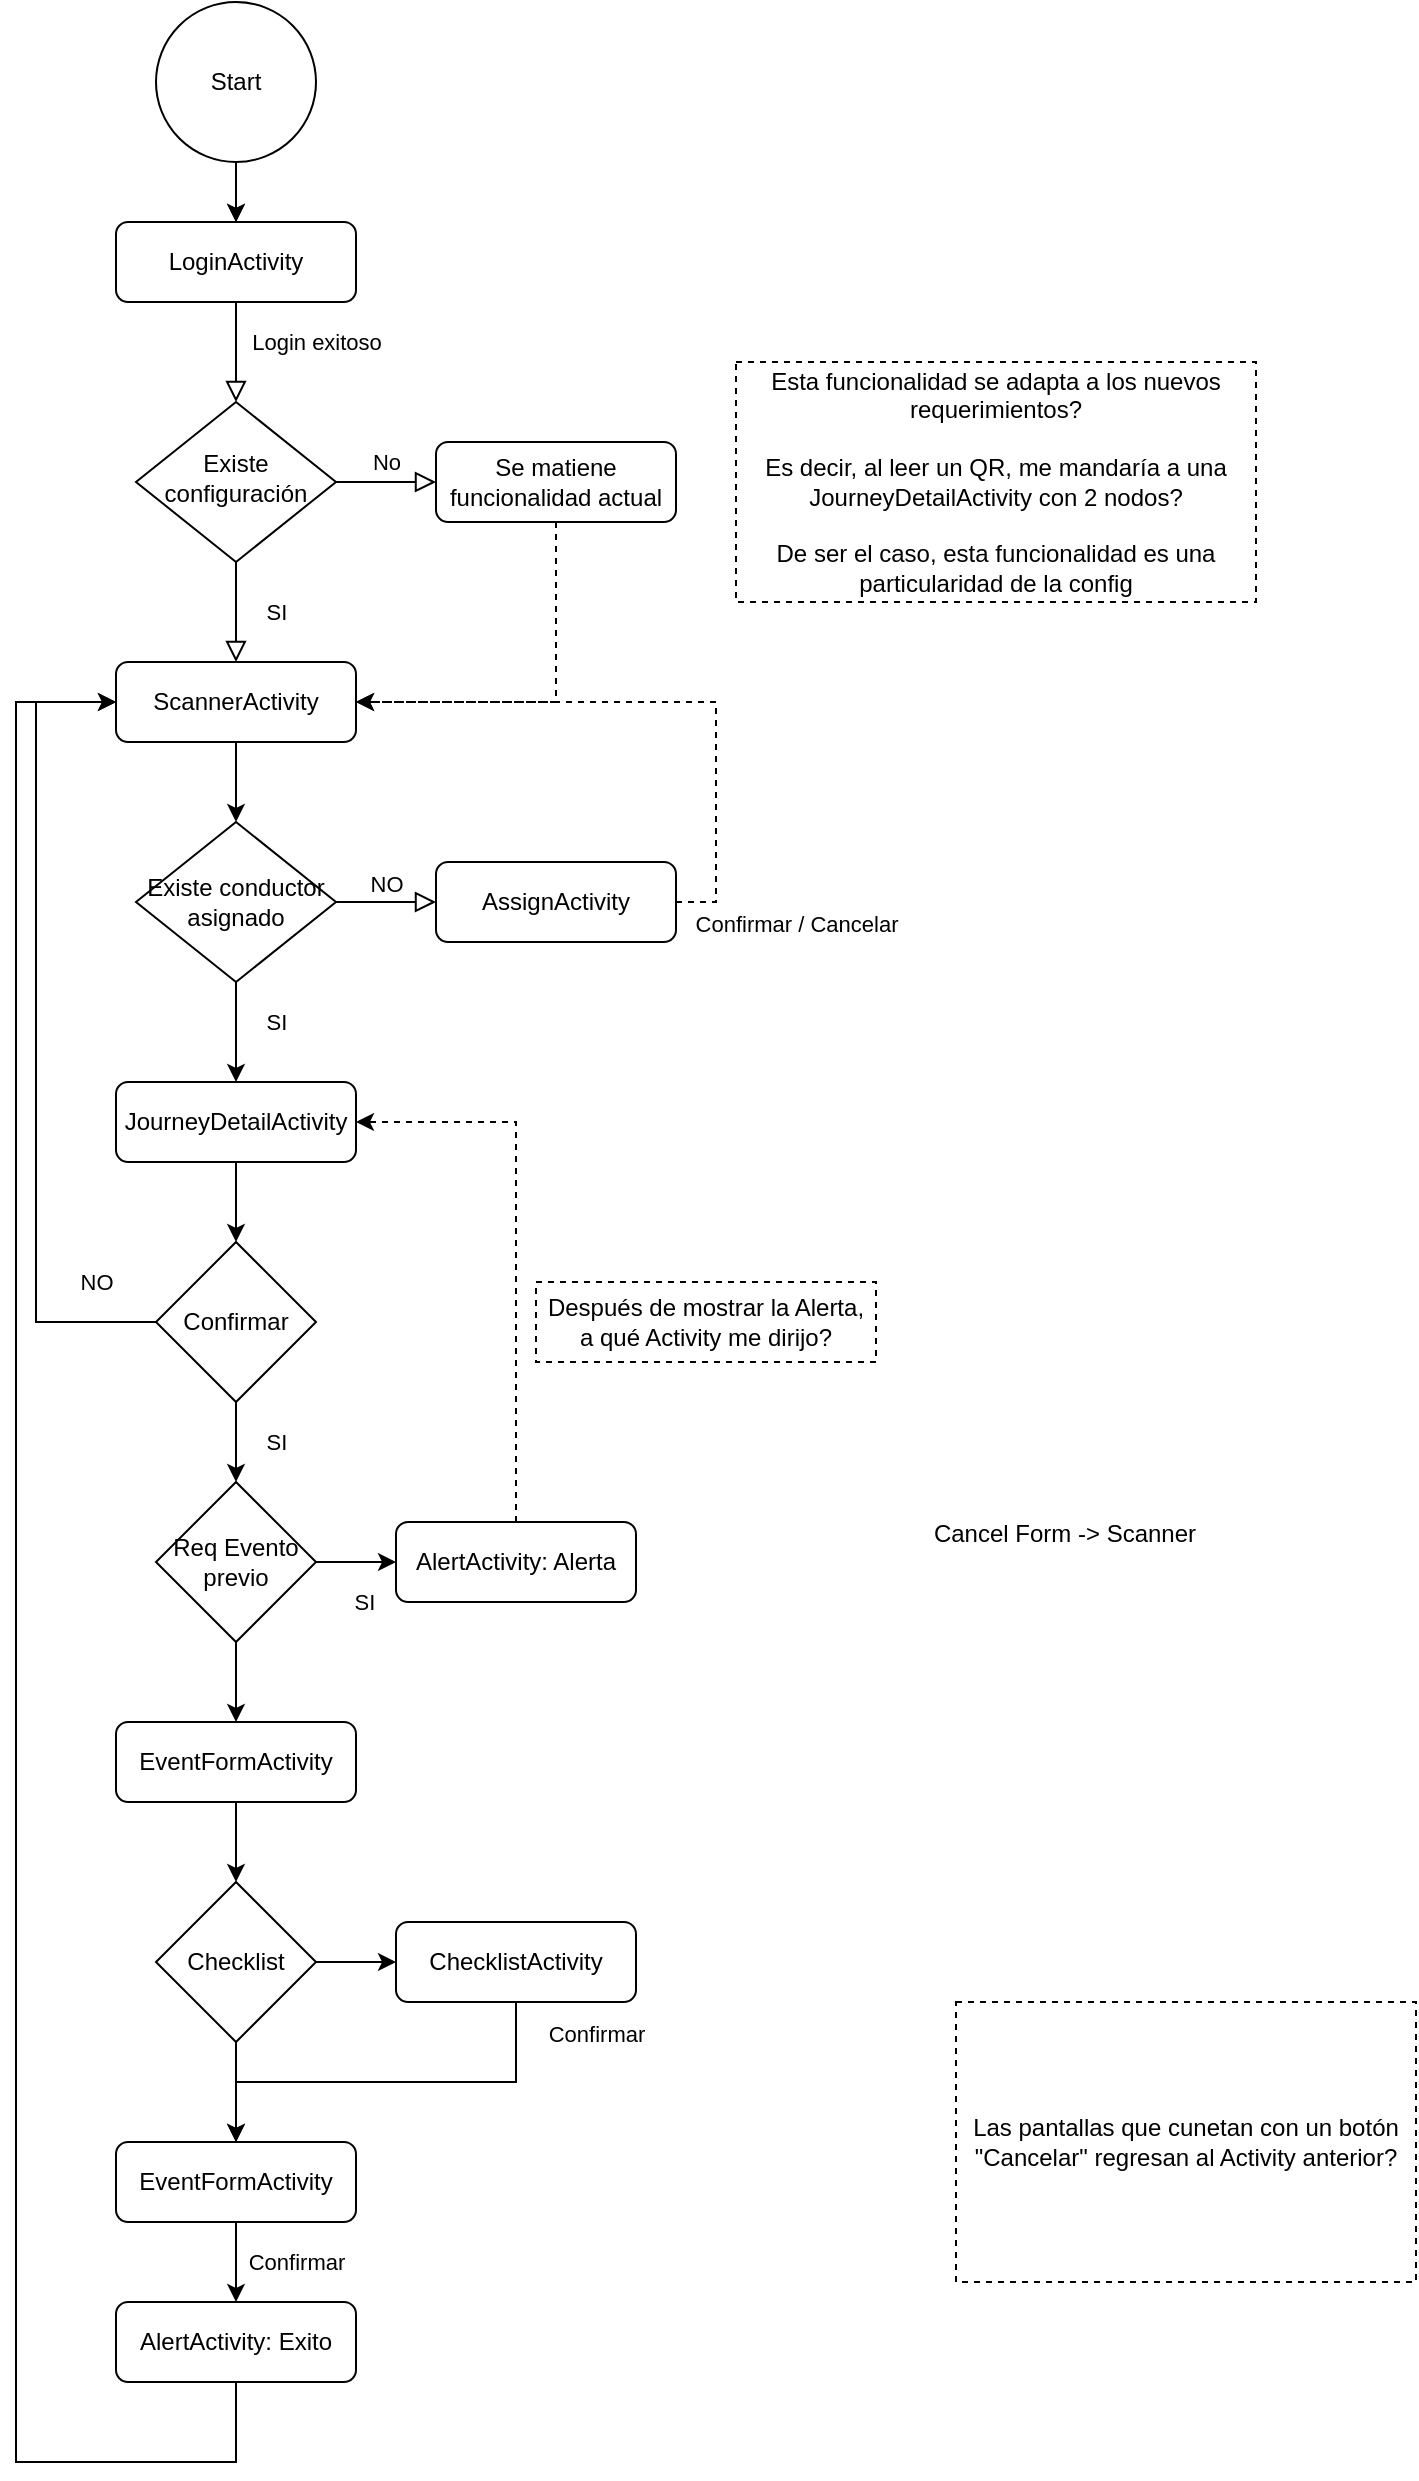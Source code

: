<mxfile version="12.9.3" type="device"><diagram id="C5RBs43oDa-KdzZeNtuy" name="Page-1"><mxGraphModel dx="829" dy="770" grid="1" gridSize="10" guides="1" tooltips="1" connect="1" arrows="1" fold="1" page="1" pageScale="1" pageWidth="827" pageHeight="1169" math="0" shadow="0"><root><mxCell id="WIyWlLk6GJQsqaUBKTNV-0"/><mxCell id="WIyWlLk6GJQsqaUBKTNV-1" parent="WIyWlLk6GJQsqaUBKTNV-0"/><mxCell id="WIyWlLk6GJQsqaUBKTNV-2" value="Login exitoso" style="rounded=0;html=1;jettySize=auto;orthogonalLoop=1;fontSize=11;endArrow=block;endFill=0;endSize=8;strokeWidth=1;shadow=0;labelBackgroundColor=none;edgeStyle=orthogonalEdgeStyle;" parent="WIyWlLk6GJQsqaUBKTNV-1" source="WIyWlLk6GJQsqaUBKTNV-3" target="WIyWlLk6GJQsqaUBKTNV-6" edge="1"><mxGeometry x="-0.2" y="40" relative="1" as="geometry"><mxPoint as="offset"/></mxGeometry></mxCell><mxCell id="WIyWlLk6GJQsqaUBKTNV-3" value="LoginActivity" style="rounded=1;whiteSpace=wrap;html=1;fontSize=12;glass=0;strokeWidth=1;shadow=0;" parent="WIyWlLk6GJQsqaUBKTNV-1" vertex="1"><mxGeometry x="170" y="130" width="120" height="40" as="geometry"/></mxCell><mxCell id="WIyWlLk6GJQsqaUBKTNV-4" value="SI" style="rounded=0;html=1;jettySize=auto;orthogonalLoop=1;fontSize=11;endArrow=block;endFill=0;endSize=8;strokeWidth=1;shadow=0;labelBackgroundColor=none;edgeStyle=orthogonalEdgeStyle;entryX=0.5;entryY=0;entryDx=0;entryDy=0;" parent="WIyWlLk6GJQsqaUBKTNV-1" source="WIyWlLk6GJQsqaUBKTNV-6" target="Zx44iZbknHXb18Qfr9R2-6" edge="1"><mxGeometry y="20" relative="1" as="geometry"><mxPoint as="offset"/><mxPoint x="230" y="340" as="targetPoint"/></mxGeometry></mxCell><mxCell id="WIyWlLk6GJQsqaUBKTNV-5" value="No" style="edgeStyle=orthogonalEdgeStyle;rounded=0;html=1;jettySize=auto;orthogonalLoop=1;fontSize=11;endArrow=block;endFill=0;endSize=8;strokeWidth=1;shadow=0;labelBackgroundColor=none;" parent="WIyWlLk6GJQsqaUBKTNV-1" source="WIyWlLk6GJQsqaUBKTNV-6" target="WIyWlLk6GJQsqaUBKTNV-7" edge="1"><mxGeometry y="10" relative="1" as="geometry"><mxPoint as="offset"/></mxGeometry></mxCell><mxCell id="WIyWlLk6GJQsqaUBKTNV-6" value="Existe configuración" style="rhombus;whiteSpace=wrap;html=1;shadow=0;fontFamily=Helvetica;fontSize=12;align=center;strokeWidth=1;spacing=6;spacingTop=-4;" parent="WIyWlLk6GJQsqaUBKTNV-1" vertex="1"><mxGeometry x="180" y="220" width="100" height="80" as="geometry"/></mxCell><mxCell id="Zx44iZbknHXb18Qfr9R2-7" style="edgeStyle=orthogonalEdgeStyle;rounded=0;orthogonalLoop=1;jettySize=auto;html=1;entryX=1;entryY=0.5;entryDx=0;entryDy=0;exitX=0.5;exitY=1;exitDx=0;exitDy=0;dashed=1;" edge="1" parent="WIyWlLk6GJQsqaUBKTNV-1" source="WIyWlLk6GJQsqaUBKTNV-7" target="Zx44iZbknHXb18Qfr9R2-6"><mxGeometry relative="1" as="geometry"/></mxCell><mxCell id="WIyWlLk6GJQsqaUBKTNV-7" value="Se matiene funcionalidad actual" style="rounded=1;whiteSpace=wrap;html=1;fontSize=12;glass=0;strokeWidth=1;shadow=0;" parent="WIyWlLk6GJQsqaUBKTNV-1" vertex="1"><mxGeometry x="330" y="240" width="120" height="40" as="geometry"/></mxCell><UserObject label="Esta funcionalidad se adapta a los nuevos requerimientos?&lt;br&gt;&lt;br&gt;Es decir, al leer un QR, me mandaría a una JourneyDetailActivity con 2 nodos?&lt;br&gt;&lt;br&gt;De ser el caso, esta funcionalidad es una particularidad de la config" placeholders="1" name="Variable" id="Zx44iZbknHXb18Qfr9R2-4"><mxCell style="text;html=1;strokeColor=#000000;fillColor=none;align=center;verticalAlign=middle;whiteSpace=wrap;overflow=hidden;labelBorderColor=none;dashed=1;rounded=0;" vertex="1" parent="WIyWlLk6GJQsqaUBKTNV-1"><mxGeometry x="480" y="200" width="260" height="120" as="geometry"/></mxCell></UserObject><mxCell id="Zx44iZbknHXb18Qfr9R2-9" value="" style="edgeStyle=orthogonalEdgeStyle;rounded=0;orthogonalLoop=1;jettySize=auto;html=1;" edge="1" parent="WIyWlLk6GJQsqaUBKTNV-1" source="Zx44iZbknHXb18Qfr9R2-6" target="Zx44iZbknHXb18Qfr9R2-8"><mxGeometry relative="1" as="geometry"/></mxCell><mxCell id="Zx44iZbknHXb18Qfr9R2-6" value="ScannerActivity" style="rounded=1;whiteSpace=wrap;html=1;fontSize=12;glass=0;strokeWidth=1;shadow=0;" vertex="1" parent="WIyWlLk6GJQsqaUBKTNV-1"><mxGeometry x="170" y="350" width="120" height="40" as="geometry"/></mxCell><mxCell id="Zx44iZbknHXb18Qfr9R2-11" value="NO" style="edgeStyle=orthogonalEdgeStyle;rounded=0;orthogonalLoop=1;jettySize=auto;html=1;shadow=0;strokeWidth=1;labelBackgroundColor=none;endFill=0;endArrow=block;endSize=8;verticalAlign=bottom;entryX=0;entryY=0.5;entryDx=0;entryDy=0;" edge="1" parent="WIyWlLk6GJQsqaUBKTNV-1" source="Zx44iZbknHXb18Qfr9R2-8" target="Zx44iZbknHXb18Qfr9R2-12"><mxGeometry relative="1" as="geometry"><mxPoint x="360" y="470" as="targetPoint"/></mxGeometry></mxCell><mxCell id="Zx44iZbknHXb18Qfr9R2-15" value="SI" style="edgeStyle=orthogonalEdgeStyle;rounded=0;orthogonalLoop=1;jettySize=auto;html=1;entryX=0.5;entryY=0;entryDx=0;entryDy=0;" edge="1" parent="WIyWlLk6GJQsqaUBKTNV-1" source="Zx44iZbknHXb18Qfr9R2-8" target="Zx44iZbknHXb18Qfr9R2-17"><mxGeometry x="-0.2" y="20" relative="1" as="geometry"><mxPoint x="230" y="590" as="targetPoint"/><mxPoint as="offset"/></mxGeometry></mxCell><mxCell id="Zx44iZbknHXb18Qfr9R2-8" value="Existe conductor asignado" style="rhombus;whiteSpace=wrap;html=1;" vertex="1" parent="WIyWlLk6GJQsqaUBKTNV-1"><mxGeometry x="180" y="430" width="100" height="80" as="geometry"/></mxCell><mxCell id="Zx44iZbknHXb18Qfr9R2-13" value="Confirmar / Cancelar" style="edgeStyle=orthogonalEdgeStyle;rounded=0;orthogonalLoop=1;jettySize=auto;html=1;exitX=1;exitY=0.5;exitDx=0;exitDy=0;entryX=1;entryY=0.5;entryDx=0;entryDy=0;dashed=1;verticalAlign=bottom;" edge="1" parent="WIyWlLk6GJQsqaUBKTNV-1" source="Zx44iZbknHXb18Qfr9R2-12" target="Zx44iZbknHXb18Qfr9R2-6"><mxGeometry x="-0.867" y="-45" relative="1" as="geometry"><mxPoint x="300" y="370" as="targetPoint"/><mxPoint x="-5" y="20" as="offset"/></mxGeometry></mxCell><mxCell id="Zx44iZbknHXb18Qfr9R2-12" value="AssignActivity" style="rounded=1;whiteSpace=wrap;html=1;fontSize=12;glass=0;strokeWidth=1;shadow=0;" vertex="1" parent="WIyWlLk6GJQsqaUBKTNV-1"><mxGeometry x="330" y="450" width="120" height="40" as="geometry"/></mxCell><mxCell id="Zx44iZbknHXb18Qfr9R2-21" value="" style="edgeStyle=orthogonalEdgeStyle;rounded=0;orthogonalLoop=1;jettySize=auto;html=1;" edge="1" parent="WIyWlLk6GJQsqaUBKTNV-1" source="Zx44iZbknHXb18Qfr9R2-17" target="Zx44iZbknHXb18Qfr9R2-20"><mxGeometry relative="1" as="geometry"/></mxCell><mxCell id="Zx44iZbknHXb18Qfr9R2-17" value="JourneyDetailActivity" style="rounded=1;whiteSpace=wrap;html=1;fontSize=12;glass=0;strokeWidth=1;shadow=0;" vertex="1" parent="WIyWlLk6GJQsqaUBKTNV-1"><mxGeometry x="170" y="560" width="120" height="40" as="geometry"/></mxCell><mxCell id="Zx44iZbknHXb18Qfr9R2-22" value="NO" style="edgeStyle=orthogonalEdgeStyle;rounded=0;orthogonalLoop=1;jettySize=auto;html=1;entryX=0;entryY=0.5;entryDx=0;entryDy=0;" edge="1" parent="WIyWlLk6GJQsqaUBKTNV-1" source="Zx44iZbknHXb18Qfr9R2-20" target="Zx44iZbknHXb18Qfr9R2-6"><mxGeometry x="-0.854" y="-20" relative="1" as="geometry"><Array as="points"><mxPoint x="130" y="680"/><mxPoint x="130" y="370"/></Array><mxPoint as="offset"/></mxGeometry></mxCell><mxCell id="Zx44iZbknHXb18Qfr9R2-24" value="SI" style="edgeStyle=orthogonalEdgeStyle;rounded=0;orthogonalLoop=1;jettySize=auto;html=1;" edge="1" parent="WIyWlLk6GJQsqaUBKTNV-1" source="Zx44iZbknHXb18Qfr9R2-20" target="Zx44iZbknHXb18Qfr9R2-23"><mxGeometry y="20" relative="1" as="geometry"><mxPoint as="offset"/></mxGeometry></mxCell><mxCell id="Zx44iZbknHXb18Qfr9R2-20" value="Confirmar" style="rhombus;whiteSpace=wrap;html=1;rounded=0;strokeColor=#000000;" vertex="1" parent="WIyWlLk6GJQsqaUBKTNV-1"><mxGeometry x="190" y="640" width="80" height="80" as="geometry"/></mxCell><mxCell id="Zx44iZbknHXb18Qfr9R2-28" value="SI" style="edgeStyle=orthogonalEdgeStyle;rounded=0;orthogonalLoop=1;jettySize=auto;html=1;" edge="1" parent="WIyWlLk6GJQsqaUBKTNV-1" source="Zx44iZbknHXb18Qfr9R2-23" target="Zx44iZbknHXb18Qfr9R2-27"><mxGeometry x="0.2" y="-20" relative="1" as="geometry"><mxPoint as="offset"/></mxGeometry></mxCell><mxCell id="Zx44iZbknHXb18Qfr9R2-37" value="" style="edgeStyle=orthogonalEdgeStyle;rounded=0;orthogonalLoop=1;jettySize=auto;html=1;" edge="1" parent="WIyWlLk6GJQsqaUBKTNV-1" source="Zx44iZbknHXb18Qfr9R2-23" target="Zx44iZbknHXb18Qfr9R2-36"><mxGeometry relative="1" as="geometry"/></mxCell><mxCell id="Zx44iZbknHXb18Qfr9R2-23" value="Req Evento previo" style="rhombus;whiteSpace=wrap;html=1;rounded=0;strokeColor=#000000;" vertex="1" parent="WIyWlLk6GJQsqaUBKTNV-1"><mxGeometry x="190" y="760" width="80" height="80" as="geometry"/></mxCell><mxCell id="Zx44iZbknHXb18Qfr9R2-30" style="edgeStyle=orthogonalEdgeStyle;rounded=0;orthogonalLoop=1;jettySize=auto;html=1;exitX=0.5;exitY=0;exitDx=0;exitDy=0;entryX=1;entryY=0.5;entryDx=0;entryDy=0;dashed=1;" edge="1" parent="WIyWlLk6GJQsqaUBKTNV-1" source="Zx44iZbknHXb18Qfr9R2-27" target="Zx44iZbknHXb18Qfr9R2-17"><mxGeometry relative="1" as="geometry"/></mxCell><mxCell id="Zx44iZbknHXb18Qfr9R2-27" value="AlertActivity: Alerta" style="rounded=1;whiteSpace=wrap;html=1;fontSize=12;glass=0;strokeWidth=1;shadow=0;" vertex="1" parent="WIyWlLk6GJQsqaUBKTNV-1"><mxGeometry x="310" y="780" width="120" height="40" as="geometry"/></mxCell><UserObject label="Después de mostrar la Alerta, a qué Activity me dirijo?" placeholders="1" name="Variable" id="Zx44iZbknHXb18Qfr9R2-31"><mxCell style="text;html=1;strokeColor=#000000;fillColor=none;align=center;verticalAlign=middle;whiteSpace=wrap;overflow=hidden;labelBorderColor=none;dashed=1;rounded=0;" vertex="1" parent="WIyWlLk6GJQsqaUBKTNV-1"><mxGeometry x="380" y="660" width="170" height="40" as="geometry"/></mxCell></UserObject><mxCell id="Zx44iZbknHXb18Qfr9R2-33" value="" style="edgeStyle=orthogonalEdgeStyle;rounded=0;orthogonalLoop=1;jettySize=auto;html=1;dashed=1;" edge="1" parent="WIyWlLk6GJQsqaUBKTNV-1" source="Zx44iZbknHXb18Qfr9R2-32" target="WIyWlLk6GJQsqaUBKTNV-3"><mxGeometry relative="1" as="geometry"/></mxCell><mxCell id="Zx44iZbknHXb18Qfr9R2-34" value="" style="edgeStyle=orthogonalEdgeStyle;rounded=0;orthogonalLoop=1;jettySize=auto;html=1;" edge="1" parent="WIyWlLk6GJQsqaUBKTNV-1" source="Zx44iZbknHXb18Qfr9R2-32" target="WIyWlLk6GJQsqaUBKTNV-3"><mxGeometry relative="1" as="geometry"/></mxCell><mxCell id="Zx44iZbknHXb18Qfr9R2-32" value="Start" style="ellipse;whiteSpace=wrap;html=1;aspect=fixed;rounded=0;strokeColor=#000000;" vertex="1" parent="WIyWlLk6GJQsqaUBKTNV-1"><mxGeometry x="190" y="20" width="80" height="80" as="geometry"/></mxCell><mxCell id="Zx44iZbknHXb18Qfr9R2-52" value="" style="edgeStyle=orthogonalEdgeStyle;rounded=0;orthogonalLoop=1;jettySize=auto;html=1;" edge="1" parent="WIyWlLk6GJQsqaUBKTNV-1" source="Zx44iZbknHXb18Qfr9R2-36" target="Zx44iZbknHXb18Qfr9R2-38"><mxGeometry relative="1" as="geometry"/></mxCell><mxCell id="Zx44iZbknHXb18Qfr9R2-36" value="EventFormActivity" style="rounded=1;whiteSpace=wrap;html=1;fontSize=12;glass=0;strokeWidth=1;shadow=0;" vertex="1" parent="WIyWlLk6GJQsqaUBKTNV-1"><mxGeometry x="170" y="880" width="120" height="40" as="geometry"/></mxCell><mxCell id="Zx44iZbknHXb18Qfr9R2-49" style="edgeStyle=orthogonalEdgeStyle;rounded=0;orthogonalLoop=1;jettySize=auto;html=1;" edge="1" parent="WIyWlLk6GJQsqaUBKTNV-1" source="Zx44iZbknHXb18Qfr9R2-38" target="Zx44iZbknHXb18Qfr9R2-40"><mxGeometry relative="1" as="geometry"/></mxCell><mxCell id="Zx44iZbknHXb18Qfr9R2-51" value="" style="edgeStyle=orthogonalEdgeStyle;rounded=0;orthogonalLoop=1;jettySize=auto;html=1;" edge="1" parent="WIyWlLk6GJQsqaUBKTNV-1" source="Zx44iZbknHXb18Qfr9R2-38" target="Zx44iZbknHXb18Qfr9R2-42"><mxGeometry relative="1" as="geometry"/></mxCell><mxCell id="Zx44iZbknHXb18Qfr9R2-38" value="Checklist" style="rhombus;whiteSpace=wrap;html=1;rounded=0;strokeColor=#000000;" vertex="1" parent="WIyWlLk6GJQsqaUBKTNV-1"><mxGeometry x="190" y="960" width="80" height="80" as="geometry"/></mxCell><mxCell id="Zx44iZbknHXb18Qfr9R2-46" value="Confirmar" style="edgeStyle=orthogonalEdgeStyle;rounded=0;orthogonalLoop=1;jettySize=auto;html=1;" edge="1" parent="WIyWlLk6GJQsqaUBKTNV-1" source="Zx44iZbknHXb18Qfr9R2-40" target="Zx44iZbknHXb18Qfr9R2-45"><mxGeometry y="30" relative="1" as="geometry"><mxPoint as="offset"/></mxGeometry></mxCell><mxCell id="Zx44iZbknHXb18Qfr9R2-40" value="EventFormActivity" style="rounded=1;whiteSpace=wrap;html=1;fontSize=12;glass=0;strokeWidth=1;shadow=0;" vertex="1" parent="WIyWlLk6GJQsqaUBKTNV-1"><mxGeometry x="170" y="1090" width="120" height="40" as="geometry"/></mxCell><UserObject label="Las pantallas que cunetan con un botón &quot;Cancelar&quot; regresan al Activity anterior?" placeholders="1" name="Variable" id="Zx44iZbknHXb18Qfr9R2-41"><mxCell style="text;html=1;strokeColor=#000000;fillColor=none;align=center;verticalAlign=middle;whiteSpace=wrap;overflow=hidden;labelBorderColor=none;dashed=1;rounded=0;" vertex="1" parent="WIyWlLk6GJQsqaUBKTNV-1"><mxGeometry x="590" y="1020" width="230" height="140" as="geometry"/></mxCell></UserObject><mxCell id="Zx44iZbknHXb18Qfr9R2-48" value="Confirmar" style="edgeStyle=orthogonalEdgeStyle;rounded=0;orthogonalLoop=1;jettySize=auto;html=1;entryX=0.5;entryY=0;entryDx=0;entryDy=0;" edge="1" parent="WIyWlLk6GJQsqaUBKTNV-1" source="Zx44iZbknHXb18Qfr9R2-42" target="Zx44iZbknHXb18Qfr9R2-40"><mxGeometry x="-0.852" y="40" relative="1" as="geometry"><mxPoint x="370" y="1070" as="targetPoint"/><Array as="points"><mxPoint x="370" y="1060"/><mxPoint x="230" y="1060"/></Array><mxPoint as="offset"/></mxGeometry></mxCell><mxCell id="Zx44iZbknHXb18Qfr9R2-42" value="ChecklistActivity" style="rounded=1;whiteSpace=wrap;html=1;fontSize=12;glass=0;strokeWidth=1;shadow=0;" vertex="1" parent="WIyWlLk6GJQsqaUBKTNV-1"><mxGeometry x="310" y="980" width="120" height="40" as="geometry"/></mxCell><mxCell id="Zx44iZbknHXb18Qfr9R2-53" style="edgeStyle=orthogonalEdgeStyle;rounded=0;orthogonalLoop=1;jettySize=auto;html=1;entryX=0;entryY=0.5;entryDx=0;entryDy=0;exitX=0.5;exitY=1;exitDx=0;exitDy=0;" edge="1" parent="WIyWlLk6GJQsqaUBKTNV-1" source="Zx44iZbknHXb18Qfr9R2-45" target="Zx44iZbknHXb18Qfr9R2-6"><mxGeometry relative="1" as="geometry"><Array as="points"><mxPoint x="230" y="1250"/><mxPoint x="120" y="1250"/><mxPoint x="120" y="370"/></Array></mxGeometry></mxCell><mxCell id="Zx44iZbknHXb18Qfr9R2-45" value="AlertActivity: Exito" style="rounded=1;whiteSpace=wrap;html=1;fontSize=12;glass=0;strokeWidth=1;shadow=0;" vertex="1" parent="WIyWlLk6GJQsqaUBKTNV-1"><mxGeometry x="170" y="1170" width="120" height="40" as="geometry"/></mxCell><mxCell id="Zx44iZbknHXb18Qfr9R2-54" value="Cancel&amp;nbsp;Form -&amp;gt; Scanner" style="text;html=1;align=center;verticalAlign=middle;resizable=0;points=[];autosize=1;" vertex="1" parent="WIyWlLk6GJQsqaUBKTNV-1"><mxGeometry x="569" y="776" width="150" height="20" as="geometry"/></mxCell></root></mxGraphModel></diagram></mxfile>